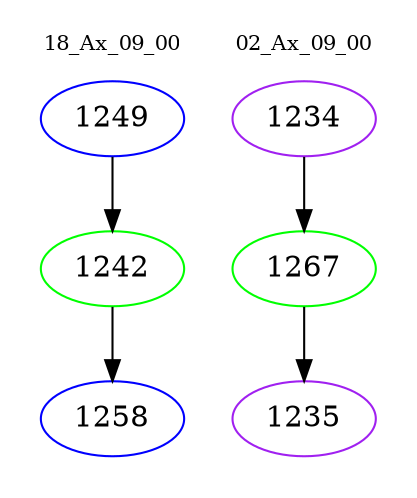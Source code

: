 digraph{
subgraph cluster_0 {
color = white
label = "18_Ax_09_00";
fontsize=10;
T0_1249 [label="1249", color="blue"]
T0_1249 -> T0_1242 [color="black"]
T0_1242 [label="1242", color="green"]
T0_1242 -> T0_1258 [color="black"]
T0_1258 [label="1258", color="blue"]
}
subgraph cluster_1 {
color = white
label = "02_Ax_09_00";
fontsize=10;
T1_1234 [label="1234", color="purple"]
T1_1234 -> T1_1267 [color="black"]
T1_1267 [label="1267", color="green"]
T1_1267 -> T1_1235 [color="black"]
T1_1235 [label="1235", color="purple"]
}
}
